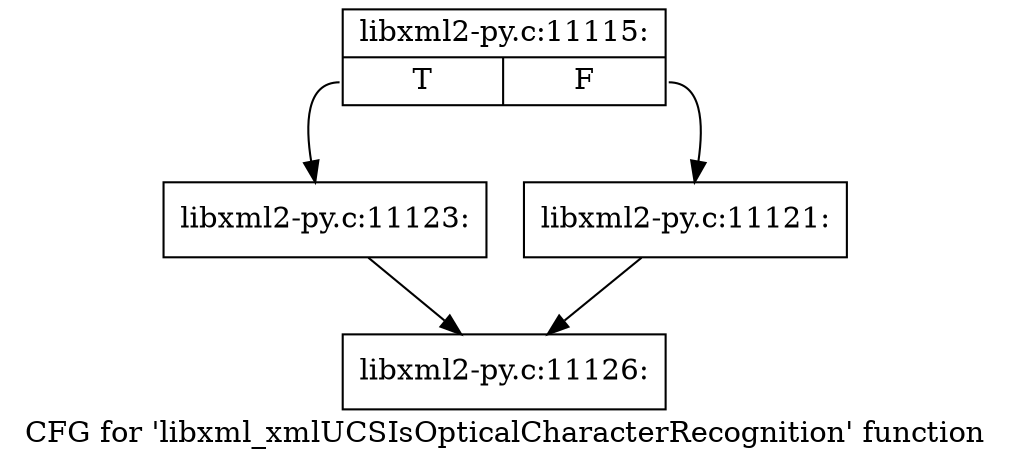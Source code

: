 digraph "CFG for 'libxml_xmlUCSIsOpticalCharacterRecognition' function" {
	label="CFG for 'libxml_xmlUCSIsOpticalCharacterRecognition' function";

	Node0x4610790 [shape=record,label="{libxml2-py.c:11115:|{<s0>T|<s1>F}}"];
	Node0x4610790:s0 -> Node0x4613550;
	Node0x4610790:s1 -> Node0x4613500;
	Node0x4613500 [shape=record,label="{libxml2-py.c:11121:}"];
	Node0x4613500 -> Node0x4610b40;
	Node0x4613550 [shape=record,label="{libxml2-py.c:11123:}"];
	Node0x4613550 -> Node0x4610b40;
	Node0x4610b40 [shape=record,label="{libxml2-py.c:11126:}"];
}
